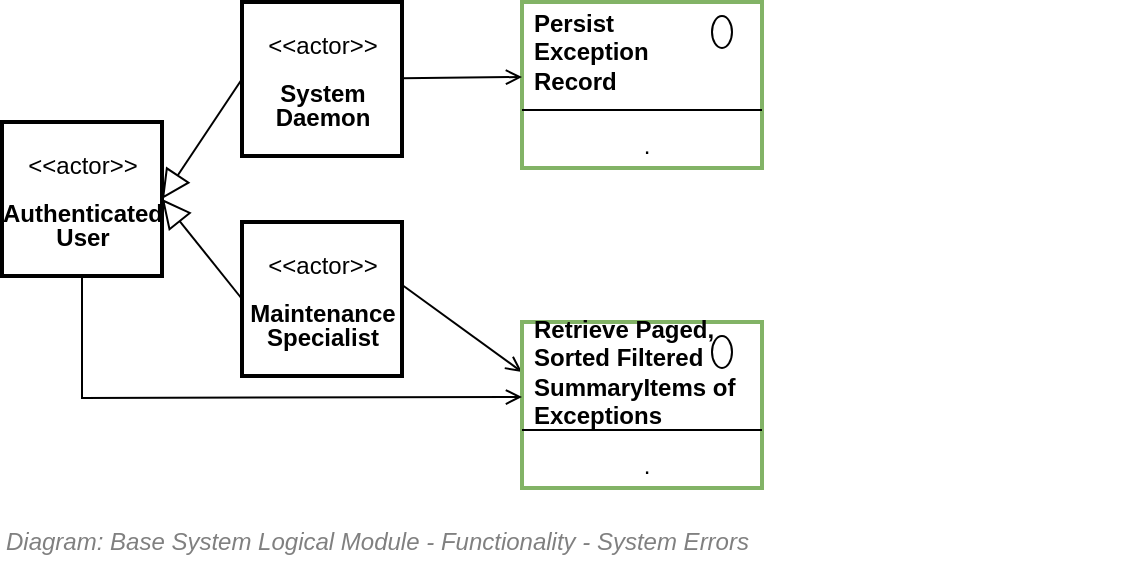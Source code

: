 <mxfile compressed="false" version="17.5.0" type="google">
  <diagram id="0aIIHYs0VRBmFU4zPPv2" name="Diagnostics - Errors">
    <mxGraphModel grid="1" page="1" gridSize="10" guides="1" tooltips="1" connect="1" arrows="1" fold="1" pageScale="1" pageWidth="827" pageHeight="1169" math="0" shadow="0">
      <root>
        <mxCell id="C51CaPQ0B-Lk0K0SkZ-6-0" />
        <mxCell id="C51CaPQ0B-Lk0K0SkZ-6-1" parent="C51CaPQ0B-Lk0K0SkZ-6-0" />
        <mxCell id="kI-nWUAVh75FRqppQIqm-4" value="" style="endArrow=block;endFill=0;endSize=12;html=1;strokeColor=#000000;fontSize=10;entryX=1;entryY=0.5;entryDx=0;entryDy=0;exitX=0;exitY=0.5;exitDx=0;exitDy=0;" edge="1" parent="C51CaPQ0B-Lk0K0SkZ-6-1" source="Yy00xWdVSZUrBKmZrrDK-14" target="Yy00xWdVSZUrBKmZrrDK-16">
          <mxGeometry width="160" relative="1" as="geometry">
            <mxPoint x="260" y="370" as="sourcePoint" />
            <mxPoint x="260" y="400" as="targetPoint" />
          </mxGeometry>
        </mxCell>
        <mxCell id="kI-nWUAVh75FRqppQIqm-5" value="&lt;font style=&quot;font-size: 12px&quot;&gt;&lt;span style=&quot;font-size: 12px&quot;&gt;Diagram: Base System Logical Module -&amp;nbsp;&lt;/span&gt;&lt;span style=&quot;font-size: 12px&quot;&gt;Functionality -&amp;nbsp;&lt;/span&gt;System Errors&lt;/font&gt;" style="text;strokeColor=none;fillColor=none;html=1;fontSize=12;fontStyle=2;verticalAlign=middle;align=left;shadow=0;glass=0;comic=0;opacity=30;fontColor=#808080;" vertex="1" parent="C51CaPQ0B-Lk0K0SkZ-6-1">
          <mxGeometry x="120" y="380" width="520" height="20" as="geometry" />
        </mxCell>
        <UserObject label="" tooltip="ABOUT&#xa;&#xa;Although Diagnostic logs are a means to track down sequences of operations, Error Logs are a way to keep a record of Exceptions, in order to better find a pattern. They also happen to be useful as the basis of a visual demonstration that effort and iterative deployments are contributing to a decreasing number of unexpected errors (hopefully)." id="kI-nWUAVh75FRqppQIqm-6">
          <mxCell style="shape=image;html=1;verticalAlign=top;verticalLabelPosition=bottom;labelBackgroundColor=#ffffff;imageAspect=0;aspect=fixed;image=https://cdn1.iconfinder.com/data/icons/hawcons/32/699014-icon-28-information-128.png;shadow=0;dashed=0;fontFamily=Helvetica;fontSize=12;fontColor=#000000;align=center;strokeColor=#000000;fillColor=#505050;dashPattern=1 1;" vertex="1" parent="C51CaPQ0B-Lk0K0SkZ-6-1">
            <mxGeometry x="660" y="380" width="20" height="20" as="geometry" />
          </mxCell>
        </UserObject>
        <mxCell id="Yy00xWdVSZUrBKmZrrDK-6" style="edgeStyle=none;rounded=0;orthogonalLoop=1;jettySize=auto;html=1;entryX=0;entryY=0.5;entryDx=0;entryDy=0;endArrow=open;endFill=0;exitX=1.01;exitY=0.416;exitDx=0;exitDy=0;exitPerimeter=0;" edge="1" parent="C51CaPQ0B-Lk0K0SkZ-6-1" source="Yy00xWdVSZUrBKmZrrDK-0" target="Yy00xWdVSZUrBKmZrrDK-2">
          <mxGeometry relative="1" as="geometry" />
        </mxCell>
        <mxCell id="Yy00xWdVSZUrBKmZrrDK-0" value="&lt;p style=&quot;line-height: 100%&quot;&gt;&amp;lt;&amp;lt;actor&amp;gt;&amp;gt;&lt;br&gt;&lt;br&gt;&lt;b&gt;Maintenance &lt;br&gt;Specialist&lt;/b&gt;&lt;/p&gt;" style="text;html=1;align=center;verticalAlign=middle;dashed=0;strokeColor=#000000;strokeWidth=2;" vertex="1" parent="C51CaPQ0B-Lk0K0SkZ-6-1">
          <mxGeometry x="240" y="230" width="80" height="77" as="geometry" />
        </mxCell>
        <mxCell id="Yy00xWdVSZUrBKmZrrDK-1" value="" style="fontStyle=1;align=center;verticalAlign=top;childLayout=stackLayout;horizontal=1;horizontalStack=0;resizeParent=1;resizeParentMax=0;resizeLast=0;marginBottom=0;strokeColor=#82b366;strokeWidth=2;fillColor=none;" vertex="1" parent="C51CaPQ0B-Lk0K0SkZ-6-1">
          <mxGeometry x="380" y="280" width="120" height="83" as="geometry" />
        </mxCell>
        <mxCell id="Yy00xWdVSZUrBKmZrrDK-2" value="Retrieve Paged, &lt;br&gt;Sorted Filtered&lt;br&gt;SummaryItems of &lt;br&gt;Exceptions" style="html=1;align=left;spacingLeft=4;verticalAlign=middle;strokeColor=none;fillColor=none;fontStyle=1" vertex="1" parent="Yy00xWdVSZUrBKmZrrDK-1">
          <mxGeometry width="120" height="50" as="geometry" />
        </mxCell>
        <mxCell id="Yy00xWdVSZUrBKmZrrDK-3" value="" style="shape=ellipse;" vertex="1" parent="Yy00xWdVSZUrBKmZrrDK-2">
          <mxGeometry x="1" width="10" height="16" relative="1" as="geometry">
            <mxPoint x="-25" y="7" as="offset" />
          </mxGeometry>
        </mxCell>
        <mxCell id="Yy00xWdVSZUrBKmZrrDK-4" value="" style="line;strokeWidth=1;fillColor=none;align=left;verticalAlign=middle;spacingTop=-1;spacingLeft=3;spacingRight=3;rotatable=0;labelPosition=right;points=[];portConstraint=eastwest;" vertex="1" parent="Yy00xWdVSZUrBKmZrrDK-1">
          <mxGeometry y="50" width="120" height="8" as="geometry" />
        </mxCell>
        <mxCell id="Yy00xWdVSZUrBKmZrrDK-5" value="." style="html=1;align=center;spacingLeft=4;verticalAlign=top;strokeColor=none;fillColor=none;" vertex="1" parent="Yy00xWdVSZUrBKmZrrDK-1">
          <mxGeometry y="58" width="120" height="25" as="geometry" />
        </mxCell>
        <mxCell id="Yy00xWdVSZUrBKmZrrDK-8" style="edgeStyle=none;rounded=0;orthogonalLoop=1;jettySize=auto;html=1;entryX=0;entryY=0.75;entryDx=0;entryDy=0;endArrow=open;endFill=0;exitX=0.5;exitY=1;exitDx=0;exitDy=0;" edge="1" parent="C51CaPQ0B-Lk0K0SkZ-6-1" source="Yy00xWdVSZUrBKmZrrDK-16" target="Yy00xWdVSZUrBKmZrrDK-2">
          <mxGeometry relative="1" as="geometry">
            <mxPoint x="320" y="368.5" as="sourcePoint" />
            <Array as="points">
              <mxPoint x="160" y="318" />
            </Array>
          </mxGeometry>
        </mxCell>
        <mxCell id="Yy00xWdVSZUrBKmZrrDK-9" value="" style="fontStyle=1;align=center;verticalAlign=top;childLayout=stackLayout;horizontal=1;horizontalStack=0;resizeParent=1;resizeParentMax=0;resizeLast=0;marginBottom=0;strokeColor=#82b366;strokeWidth=2;fillColor=none;" vertex="1" parent="C51CaPQ0B-Lk0K0SkZ-6-1">
          <mxGeometry x="380" y="120" width="120" height="83" as="geometry" />
        </mxCell>
        <mxCell id="Yy00xWdVSZUrBKmZrrDK-10" value="Persist &lt;br&gt;Exception&lt;br&gt;Record" style="html=1;align=left;spacingLeft=4;verticalAlign=middle;strokeColor=none;fillColor=none;fontStyle=1" vertex="1" parent="Yy00xWdVSZUrBKmZrrDK-9">
          <mxGeometry width="120" height="50" as="geometry" />
        </mxCell>
        <mxCell id="Yy00xWdVSZUrBKmZrrDK-11" value="" style="shape=ellipse;" vertex="1" parent="Yy00xWdVSZUrBKmZrrDK-10">
          <mxGeometry x="1" width="10" height="16" relative="1" as="geometry">
            <mxPoint x="-25" y="7" as="offset" />
          </mxGeometry>
        </mxCell>
        <mxCell id="Yy00xWdVSZUrBKmZrrDK-12" value="" style="line;strokeWidth=1;fillColor=none;align=left;verticalAlign=middle;spacingTop=-1;spacingLeft=3;spacingRight=3;rotatable=0;labelPosition=right;points=[];portConstraint=eastwest;" vertex="1" parent="Yy00xWdVSZUrBKmZrrDK-9">
          <mxGeometry y="50" width="120" height="8" as="geometry" />
        </mxCell>
        <mxCell id="Yy00xWdVSZUrBKmZrrDK-13" value="." style="html=1;align=center;spacingLeft=4;verticalAlign=top;strokeColor=none;fillColor=none;" vertex="1" parent="Yy00xWdVSZUrBKmZrrDK-9">
          <mxGeometry y="58" width="120" height="25" as="geometry" />
        </mxCell>
        <mxCell id="Yy00xWdVSZUrBKmZrrDK-15" style="edgeStyle=none;rounded=0;orthogonalLoop=1;jettySize=auto;html=1;entryX=0;entryY=0.75;entryDx=0;entryDy=0;endArrow=open;endFill=0;" edge="1" parent="C51CaPQ0B-Lk0K0SkZ-6-1" source="Yy00xWdVSZUrBKmZrrDK-14" target="Yy00xWdVSZUrBKmZrrDK-10">
          <mxGeometry relative="1" as="geometry" />
        </mxCell>
        <mxCell id="Yy00xWdVSZUrBKmZrrDK-14" value="&lt;p style=&quot;line-height: 100%&quot;&gt;&amp;lt;&amp;lt;actor&amp;gt;&amp;gt;&lt;br&gt;&lt;br&gt;&lt;b&gt;System &lt;br&gt;Daemon&lt;/b&gt;&lt;/p&gt;" style="text;html=1;align=center;verticalAlign=middle;dashed=0;strokeColor=#000000;strokeWidth=2;" vertex="1" parent="C51CaPQ0B-Lk0K0SkZ-6-1">
          <mxGeometry x="240" y="120" width="80" height="77" as="geometry" />
        </mxCell>
        <mxCell id="Yy00xWdVSZUrBKmZrrDK-16" value="&lt;p style=&quot;line-height: 100%&quot;&gt;&amp;lt;&amp;lt;actor&amp;gt;&amp;gt;&lt;br&gt;&lt;br&gt;&lt;b&gt;Authenticated&lt;br&gt;User&lt;/b&gt;&lt;/p&gt;" style="text;html=1;align=center;verticalAlign=middle;dashed=0;strokeColor=#000000;strokeWidth=2;" vertex="1" parent="C51CaPQ0B-Lk0K0SkZ-6-1">
          <mxGeometry x="120" y="180" width="80" height="77" as="geometry" />
        </mxCell>
        <mxCell id="Yy00xWdVSZUrBKmZrrDK-17" value="" style="endArrow=block;endFill=0;endSize=12;html=1;strokeColor=#000000;fontSize=10;entryX=1;entryY=0.5;entryDx=0;entryDy=0;exitX=0;exitY=0.5;exitDx=0;exitDy=0;" edge="1" parent="C51CaPQ0B-Lk0K0SkZ-6-1" source="Yy00xWdVSZUrBKmZrrDK-0" target="Yy00xWdVSZUrBKmZrrDK-16">
          <mxGeometry width="160" relative="1" as="geometry">
            <mxPoint x="250" y="168.5" as="sourcePoint" />
            <mxPoint x="210" y="228.5" as="targetPoint" />
          </mxGeometry>
        </mxCell>
      </root>
    </mxGraphModel>
  </diagram>
</mxfile>
